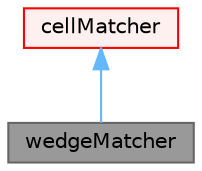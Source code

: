 digraph "wedgeMatcher"
{
 // LATEX_PDF_SIZE
  bgcolor="transparent";
  edge [fontname=Helvetica,fontsize=10,labelfontname=Helvetica,labelfontsize=10];
  node [fontname=Helvetica,fontsize=10,shape=box,height=0.2,width=0.4];
  Node1 [id="Node000001",label="wedgeMatcher",height=0.2,width=0.4,color="gray40", fillcolor="grey60", style="filled", fontcolor="black",tooltip="A cellMatcher for wedge cells (cellModel::WEDGE)."];
  Node2 -> Node1 [id="edge1_Node000001_Node000002",dir="back",color="steelblue1",style="solid",tooltip=" "];
  Node2 [id="Node000002",label="cellMatcher",height=0.2,width=0.4,color="red", fillcolor="#FFF0F0", style="filled",URL="$classFoam_1_1cellMatcher.html",tooltip="Base class for cellshape matchers (hexMatch, prismMatch, etc.). These are classes which given a mesh ..."];
}
